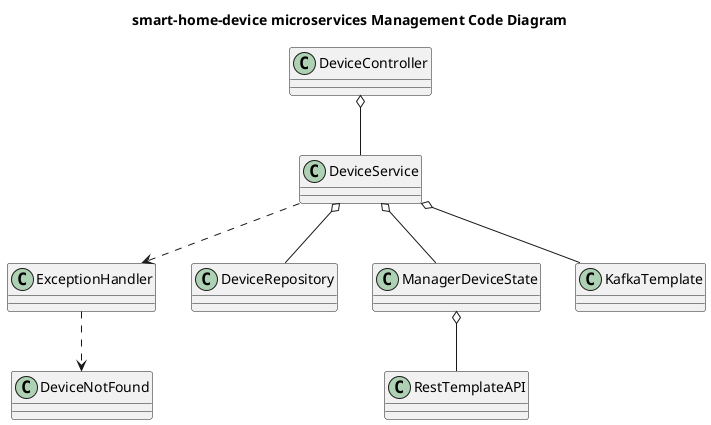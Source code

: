 @startuml
title smart-home-device microservices Management Code Diagram

DeviceController o-- DeviceService
DeviceService ..> ExceptionHandler
ExceptionHandler ..> DeviceNotFound
DeviceService o-- DeviceRepository
DeviceService o-- ManagerDeviceState
ManagerDeviceState o-- RestTemplateAPI
DeviceService o-- KafkaTemplate

@enduml